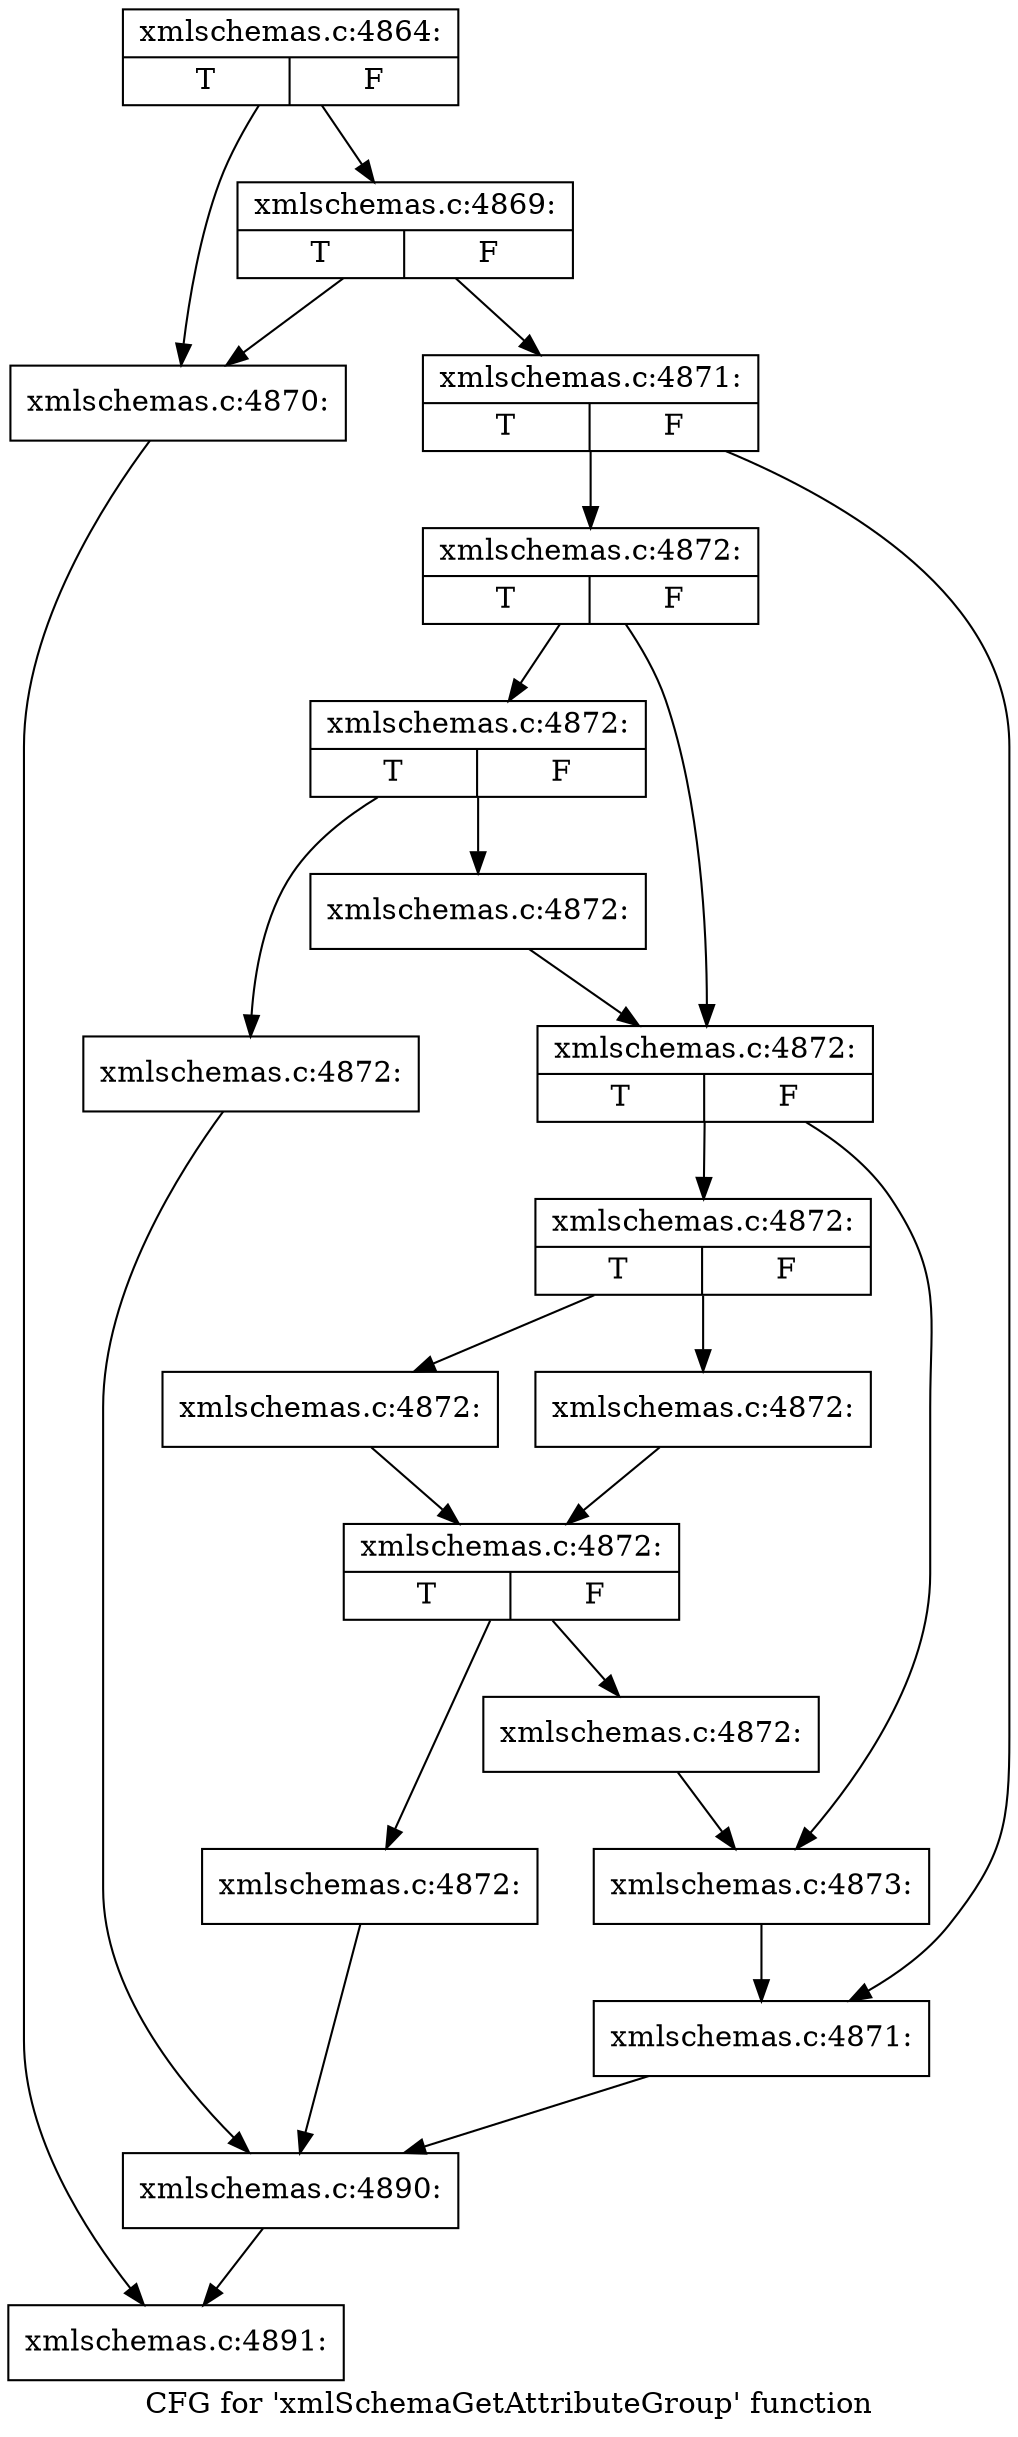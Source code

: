 digraph "CFG for 'xmlSchemaGetAttributeGroup' function" {
	label="CFG for 'xmlSchemaGetAttributeGroup' function";

	Node0x50a9050 [shape=record,label="{xmlschemas.c:4864:|{<s0>T|<s1>F}}"];
	Node0x50a9050 -> Node0x50acb50;
	Node0x50a9050 -> Node0x50acbf0;
	Node0x50acbf0 [shape=record,label="{xmlschemas.c:4869:|{<s0>T|<s1>F}}"];
	Node0x50acbf0 -> Node0x50acb50;
	Node0x50acbf0 -> Node0x50acba0;
	Node0x50acb50 [shape=record,label="{xmlschemas.c:4870:}"];
	Node0x50acb50 -> Node0x50a9470;
	Node0x50acba0 [shape=record,label="{xmlschemas.c:4871:|{<s0>T|<s1>F}}"];
	Node0x50acba0 -> Node0x50ad2b0;
	Node0x50acba0 -> Node0x50ad300;
	Node0x50ad2b0 [shape=record,label="{xmlschemas.c:4872:|{<s0>T|<s1>F}}"];
	Node0x50ad2b0 -> Node0x50ad690;
	Node0x50ad2b0 -> Node0x50ad6e0;
	Node0x50ad690 [shape=record,label="{xmlschemas.c:4872:|{<s0>T|<s1>F}}"];
	Node0x50ad690 -> Node0x50ade60;
	Node0x50ad690 -> Node0x50adeb0;
	Node0x50ade60 [shape=record,label="{xmlschemas.c:4872:}"];
	Node0x50ade60 -> Node0x50ae010;
	Node0x50adeb0 [shape=record,label="{xmlschemas.c:4872:}"];
	Node0x50adeb0 -> Node0x50ad6e0;
	Node0x50ad6e0 [shape=record,label="{xmlschemas.c:4872:|{<s0>T|<s1>F}}"];
	Node0x50ad6e0 -> Node0x50aea00;
	Node0x50ad6e0 -> Node0x50aea50;
	Node0x50aea00 [shape=record,label="{xmlschemas.c:4872:|{<s0>T|<s1>F}}"];
	Node0x50aea00 -> Node0x50af150;
	Node0x50aea00 -> Node0x50af1f0;
	Node0x50af150 [shape=record,label="{xmlschemas.c:4872:}"];
	Node0x50af150 -> Node0x50af1a0;
	Node0x50af1f0 [shape=record,label="{xmlschemas.c:4872:}"];
	Node0x50af1f0 -> Node0x50af1a0;
	Node0x50af1a0 [shape=record,label="{xmlschemas.c:4872:|{<s0>T|<s1>F}}"];
	Node0x50af1a0 -> Node0x50afad0;
	Node0x50af1a0 -> Node0x50afb20;
	Node0x50afad0 [shape=record,label="{xmlschemas.c:4872:}"];
	Node0x50afad0 -> Node0x50ae010;
	Node0x50afb20 [shape=record,label="{xmlschemas.c:4872:}"];
	Node0x50afb20 -> Node0x50aea50;
	Node0x50aea50 [shape=record,label="{xmlschemas.c:4873:}"];
	Node0x50aea50 -> Node0x50ad300;
	Node0x50ad300 [shape=record,label="{xmlschemas.c:4871:}"];
	Node0x50ad300 -> Node0x50ae010;
	Node0x50ae010 [shape=record,label="{xmlschemas.c:4890:}"];
	Node0x50ae010 -> Node0x50a9470;
	Node0x50a9470 [shape=record,label="{xmlschemas.c:4891:}"];
}
